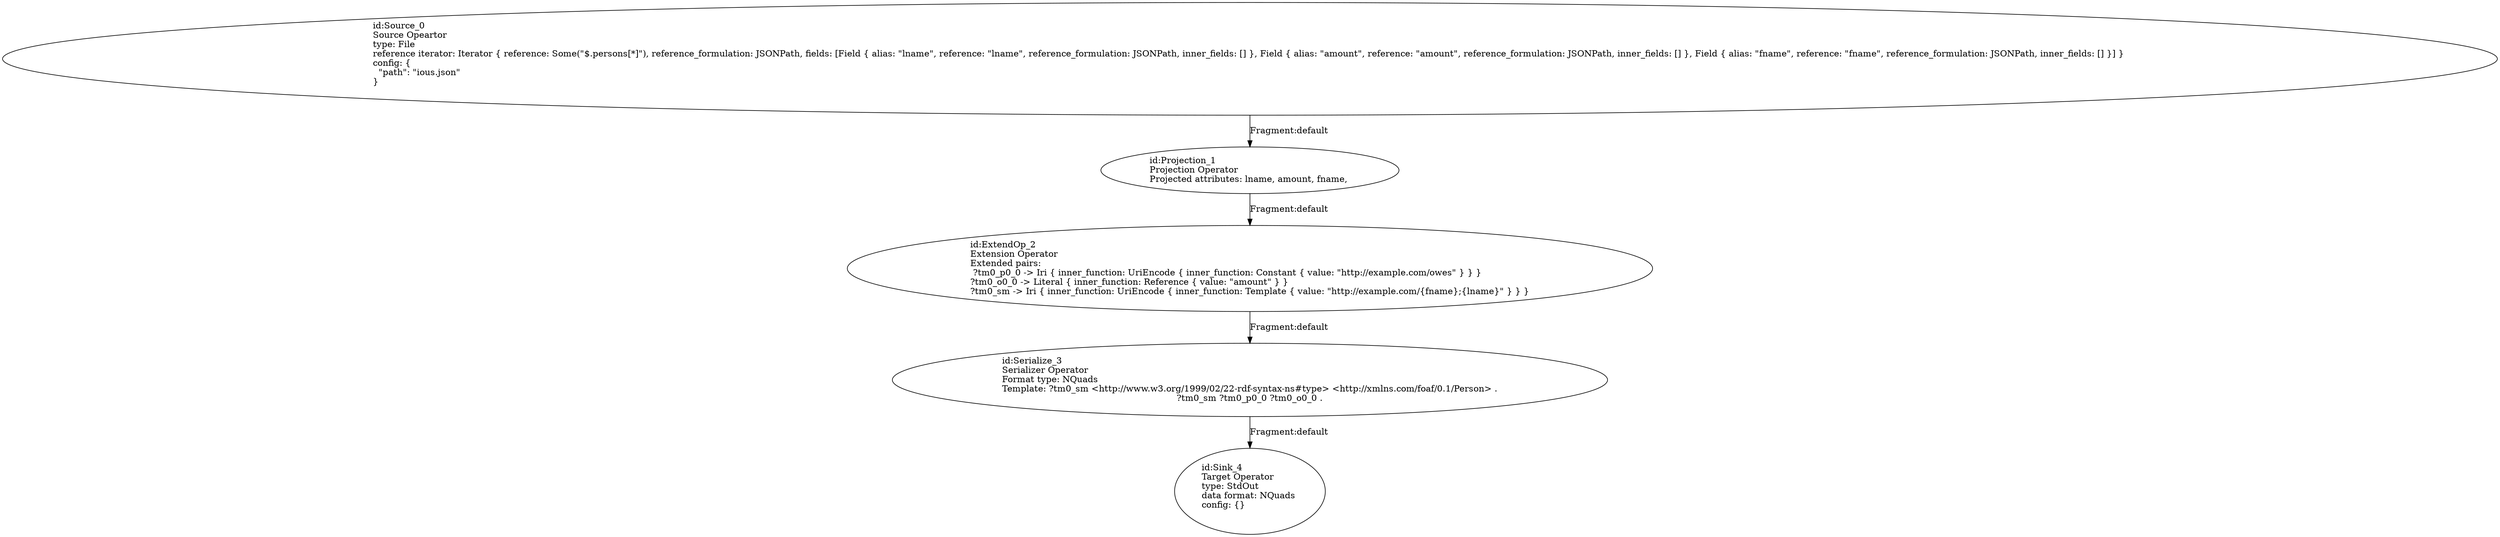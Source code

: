 digraph {
    0 [ label = "id:Source_0 \lSource Opeartor\ltype: File \lreference iterator: Iterator { reference: Some(\"$.persons[*]\"), reference_formulation: JSONPath, fields: [Field { alias: \"lname\", reference: \"lname\", reference_formulation: JSONPath, inner_fields: [] }, Field { alias: \"amount\", reference: \"amount\", reference_formulation: JSONPath, inner_fields: [] }, Field { alias: \"fname\", reference: \"fname\", reference_formulation: JSONPath, inner_fields: [] }] } \lconfig: {\l  \"path\": \"ious.json\"\l}\l             " ]
    1 [ label = "id:Projection_1 \lProjection Operator\lProjected attributes: lname, amount, fname, " ]
    2 [ label = "id:ExtendOp_2 \lExtension Operator\lExtended pairs: \l ?tm0_p0_0 -> Iri { inner_function: UriEncode { inner_function: Constant { value: \"http://example.com/owes\" } } }\l?tm0_o0_0 -> Literal { inner_function: Reference { value: \"amount\" } }\l?tm0_sm -> Iri { inner_function: UriEncode { inner_function: Template { value: \"http://example.com/{fname};{lname}\" } } }" ]
    3 [ label = "id:Serialize_3 \lSerializer Operator\lFormat type: NQuads\lTemplate: ?tm0_sm <http://www.w3.org/1999/02/22-rdf-syntax-ns#type> <http://xmlns.com/foaf/0.1/Person> .\l?tm0_sm ?tm0_p0_0 ?tm0_o0_0 ." ]
    4 [ label = "id:Sink_4 \lTarget Operator\ltype: StdOut \ldata format: NQuads \lconfig: {}\l             " ]
    0 -> 1 [ label = "Fragment:default" ]
    1 -> 2 [ label = "Fragment:default" ]
    2 -> 3 [ label = "Fragment:default" ]
    3 -> 4 [ label = "Fragment:default" ]
}

